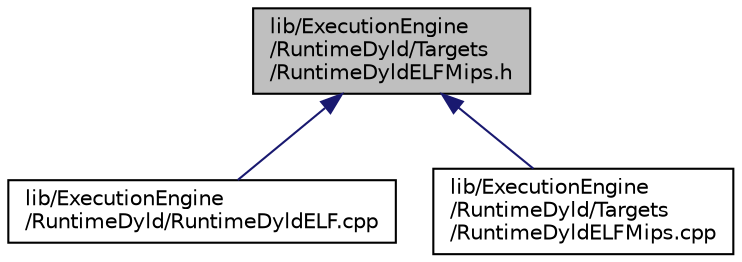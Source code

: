digraph "lib/ExecutionEngine/RuntimeDyld/Targets/RuntimeDyldELFMips.h"
{
 // LATEX_PDF_SIZE
  bgcolor="transparent";
  edge [fontname="Helvetica",fontsize="10",labelfontname="Helvetica",labelfontsize="10"];
  node [fontname="Helvetica",fontsize="10",shape="box"];
  Node1 [label="lib/ExecutionEngine\l/RuntimeDyld/Targets\l/RuntimeDyldELFMips.h",height=0.2,width=0.4,color="black", fillcolor="grey75", style="filled", fontcolor="black",tooltip=" "];
  Node1 -> Node2 [dir="back",color="midnightblue",fontsize="10",style="solid",fontname="Helvetica"];
  Node2 [label="lib/ExecutionEngine\l/RuntimeDyld/RuntimeDyldELF.cpp",height=0.2,width=0.4,color="black",URL="$RuntimeDyldELF_8cpp.html",tooltip=" "];
  Node1 -> Node3 [dir="back",color="midnightblue",fontsize="10",style="solid",fontname="Helvetica"];
  Node3 [label="lib/ExecutionEngine\l/RuntimeDyld/Targets\l/RuntimeDyldELFMips.cpp",height=0.2,width=0.4,color="black",URL="$RuntimeDyldELFMips_8cpp.html",tooltip=" "];
}
